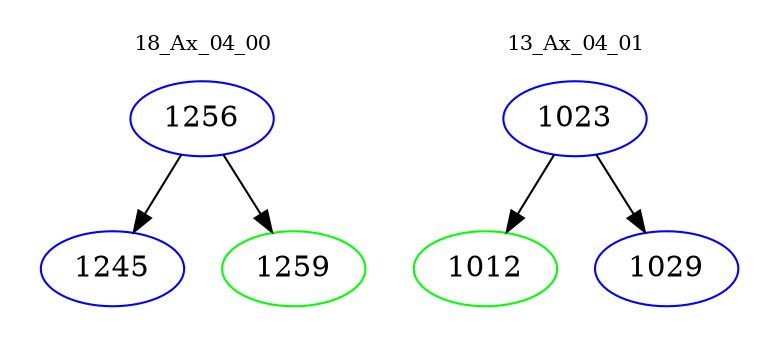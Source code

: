 digraph{
subgraph cluster_0 {
color = white
label = "18_Ax_04_00";
fontsize=10;
T0_1256 [label="1256", color="blue"]
T0_1256 -> T0_1245 [color="black"]
T0_1245 [label="1245", color="blue"]
T0_1256 -> T0_1259 [color="black"]
T0_1259 [label="1259", color="green"]
}
subgraph cluster_1 {
color = white
label = "13_Ax_04_01";
fontsize=10;
T1_1023 [label="1023", color="blue"]
T1_1023 -> T1_1012 [color="black"]
T1_1012 [label="1012", color="green"]
T1_1023 -> T1_1029 [color="black"]
T1_1029 [label="1029", color="blue"]
}
}
